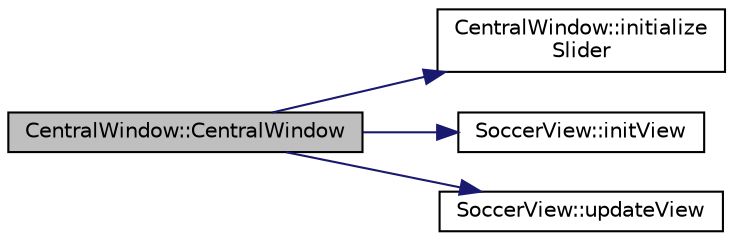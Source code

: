 digraph "CentralWindow::CentralWindow"
{
 // INTERACTIVE_SVG=YES
  edge [fontname="Helvetica",fontsize="10",labelfontname="Helvetica",labelfontsize="10"];
  node [fontname="Helvetica",fontsize="10",shape=record];
  rankdir="LR";
  Node1 [label="CentralWindow::CentralWindow",height=0.2,width=0.4,color="black", fillcolor="grey75", style="filled", fontcolor="black"];
  Node1 -> Node2 [color="midnightblue",fontsize="10",style="solid",fontname="Helvetica"];
  Node2 [label="CentralWindow::initialize\lSlider",height=0.2,width=0.4,color="black", fillcolor="white", style="filled",URL="$d7/d3e/class_central_window.html#a5851477e814ad5f948b815798b1a033a"];
  Node1 -> Node3 [color="midnightblue",fontsize="10",style="solid",fontname="Helvetica"];
  Node3 [label="SoccerView::initView",height=0.2,width=0.4,color="black", fillcolor="white", style="filled",URL="$dd/d21/class_soccer_view.html#ae871c012b48bacd68a3d6d513fa5c97c"];
  Node1 -> Node4 [color="midnightblue",fontsize="10",style="solid",fontname="Helvetica"];
  Node4 [label="SoccerView::updateView",height=0.2,width=0.4,color="black", fillcolor="white", style="filled",URL="$dd/d21/class_soccer_view.html#a5bfbccd02fbde53f209e2adbe4d58fe8"];
}
